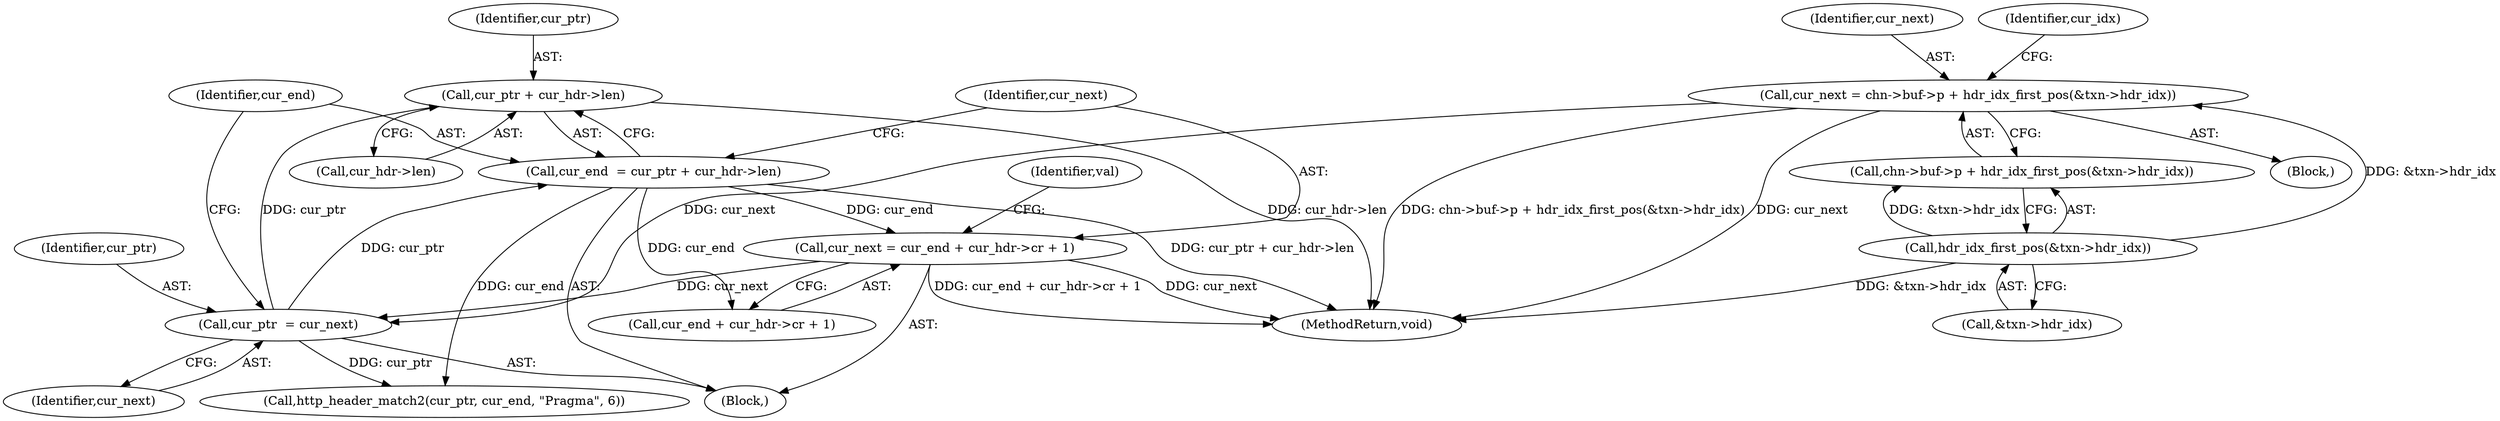 digraph "0_haproxy_17514045e5d934dede62116216c1b016fe23dd06@pointer" {
"1000185" [label="(Call,cur_ptr + cur_hdr->len)"];
"1000180" [label="(Call,cur_ptr  = cur_next)"];
"1000190" [label="(Call,cur_next = cur_end + cur_hdr->cr + 1)"];
"1000183" [label="(Call,cur_end  = cur_ptr + cur_hdr->len)"];
"1000142" [label="(Call,cur_next = chn->buf->p + hdr_idx_first_pos(&txn->hdr_idx))"];
"1000150" [label="(Call,hdr_idx_first_pos(&txn->hdr_idx))"];
"1000108" [label="(Block,)"];
"1000184" [label="(Identifier,cur_end)"];
"1000382" [label="(MethodReturn,void)"];
"1000142" [label="(Call,cur_next = chn->buf->p + hdr_idx_first_pos(&txn->hdr_idx))"];
"1000182" [label="(Identifier,cur_next)"];
"1000151" [label="(Call,&txn->hdr_idx)"];
"1000157" [label="(Identifier,cur_idx)"];
"1000167" [label="(Block,)"];
"1000180" [label="(Call,cur_ptr  = cur_next)"];
"1000144" [label="(Call,chn->buf->p + hdr_idx_first_pos(&txn->hdr_idx))"];
"1000191" [label="(Identifier,cur_next)"];
"1000190" [label="(Call,cur_next = cur_end + cur_hdr->cr + 1)"];
"1000186" [label="(Identifier,cur_ptr)"];
"1000187" [label="(Call,cur_hdr->len)"];
"1000150" [label="(Call,hdr_idx_first_pos(&txn->hdr_idx))"];
"1000200" [label="(Identifier,val)"];
"1000192" [label="(Call,cur_end + cur_hdr->cr + 1)"];
"1000183" [label="(Call,cur_end  = cur_ptr + cur_hdr->len)"];
"1000185" [label="(Call,cur_ptr + cur_hdr->len)"];
"1000181" [label="(Identifier,cur_ptr)"];
"1000201" [label="(Call,http_header_match2(cur_ptr, cur_end, \"Pragma\", 6))"];
"1000143" [label="(Identifier,cur_next)"];
"1000185" -> "1000183"  [label="AST: "];
"1000185" -> "1000187"  [label="CFG: "];
"1000186" -> "1000185"  [label="AST: "];
"1000187" -> "1000185"  [label="AST: "];
"1000183" -> "1000185"  [label="CFG: "];
"1000185" -> "1000382"  [label="DDG: cur_hdr->len"];
"1000180" -> "1000185"  [label="DDG: cur_ptr"];
"1000180" -> "1000167"  [label="AST: "];
"1000180" -> "1000182"  [label="CFG: "];
"1000181" -> "1000180"  [label="AST: "];
"1000182" -> "1000180"  [label="AST: "];
"1000184" -> "1000180"  [label="CFG: "];
"1000190" -> "1000180"  [label="DDG: cur_next"];
"1000142" -> "1000180"  [label="DDG: cur_next"];
"1000180" -> "1000183"  [label="DDG: cur_ptr"];
"1000180" -> "1000201"  [label="DDG: cur_ptr"];
"1000190" -> "1000167"  [label="AST: "];
"1000190" -> "1000192"  [label="CFG: "];
"1000191" -> "1000190"  [label="AST: "];
"1000192" -> "1000190"  [label="AST: "];
"1000200" -> "1000190"  [label="CFG: "];
"1000190" -> "1000382"  [label="DDG: cur_next"];
"1000190" -> "1000382"  [label="DDG: cur_end + cur_hdr->cr + 1"];
"1000183" -> "1000190"  [label="DDG: cur_end"];
"1000183" -> "1000167"  [label="AST: "];
"1000184" -> "1000183"  [label="AST: "];
"1000191" -> "1000183"  [label="CFG: "];
"1000183" -> "1000382"  [label="DDG: cur_ptr + cur_hdr->len"];
"1000183" -> "1000192"  [label="DDG: cur_end"];
"1000183" -> "1000201"  [label="DDG: cur_end"];
"1000142" -> "1000108"  [label="AST: "];
"1000142" -> "1000144"  [label="CFG: "];
"1000143" -> "1000142"  [label="AST: "];
"1000144" -> "1000142"  [label="AST: "];
"1000157" -> "1000142"  [label="CFG: "];
"1000142" -> "1000382"  [label="DDG: chn->buf->p + hdr_idx_first_pos(&txn->hdr_idx)"];
"1000142" -> "1000382"  [label="DDG: cur_next"];
"1000150" -> "1000142"  [label="DDG: &txn->hdr_idx"];
"1000150" -> "1000144"  [label="AST: "];
"1000150" -> "1000151"  [label="CFG: "];
"1000151" -> "1000150"  [label="AST: "];
"1000144" -> "1000150"  [label="CFG: "];
"1000150" -> "1000382"  [label="DDG: &txn->hdr_idx"];
"1000150" -> "1000144"  [label="DDG: &txn->hdr_idx"];
}
